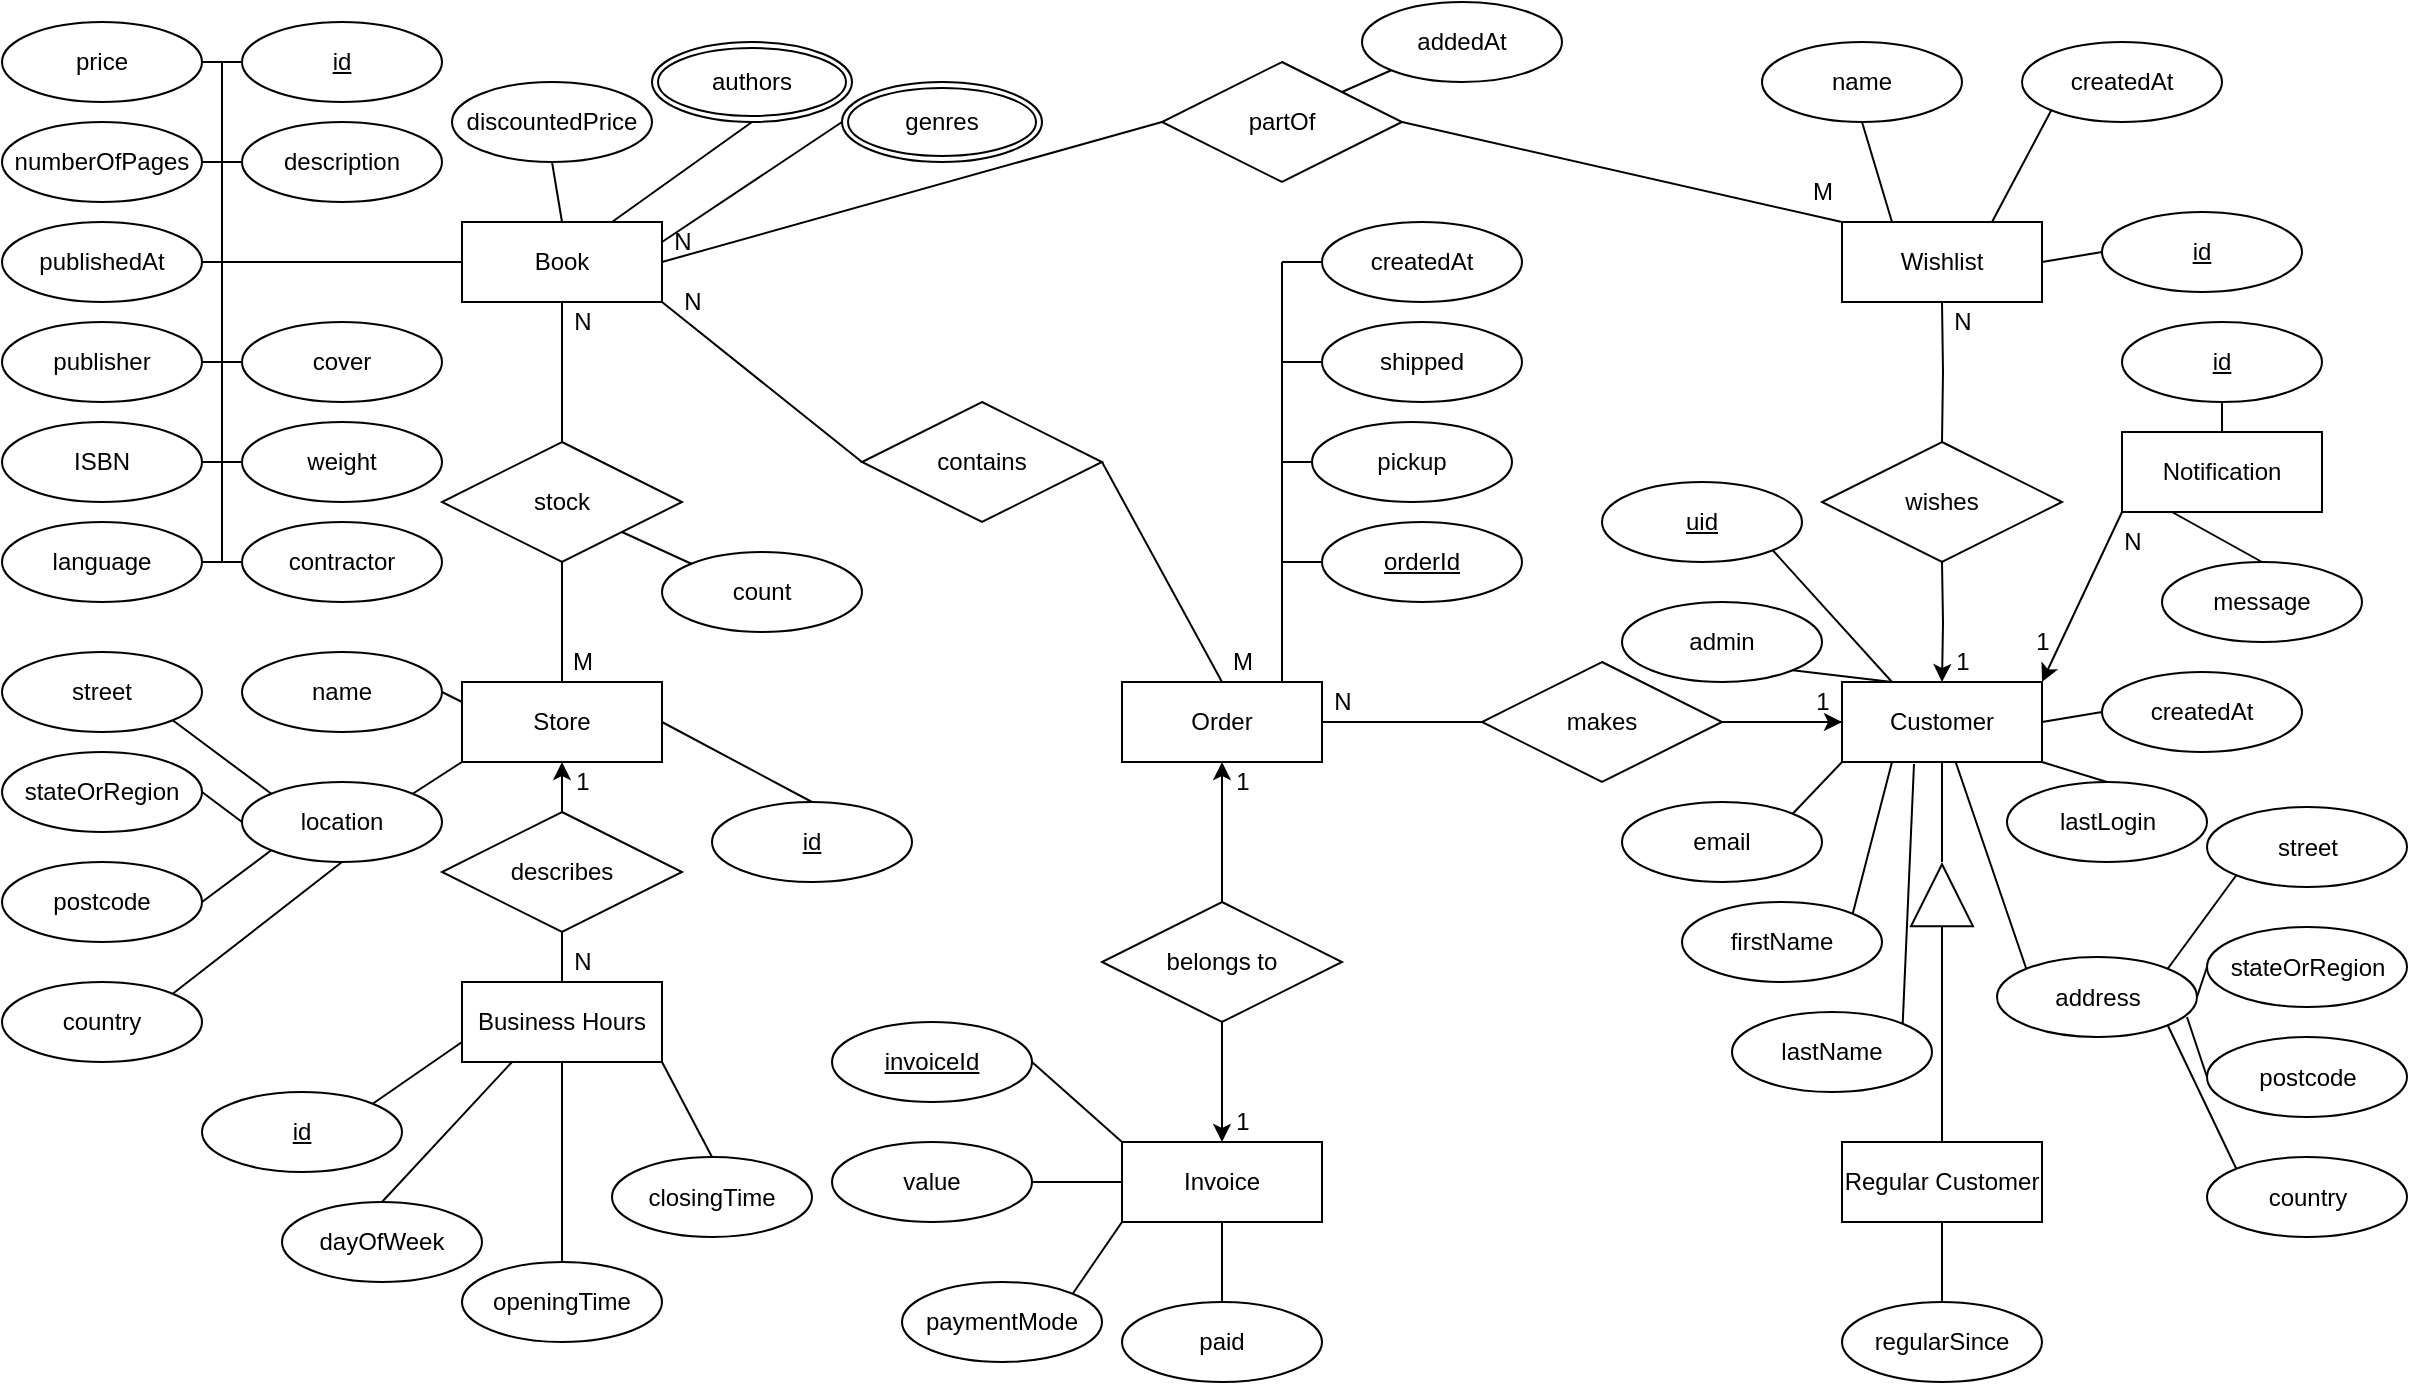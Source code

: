 <mxfile version="21.0.2" type="device"><diagram name="Page-1" id="feEC4u45geAOM6Zaswc8"><mxGraphModel dx="1434" dy="746" grid="1" gridSize="10" guides="1" tooltips="1" connect="1" arrows="1" fold="1" page="1" pageScale="1" pageWidth="850" pageHeight="1100" math="0" shadow="0"><root><mxCell id="0"/><mxCell id="1" parent="0"/><mxCell id="ds-fA3m9gh5OoLnwsY9G-4" style="edgeStyle=orthogonalEdgeStyle;rounded=0;orthogonalLoop=1;jettySize=auto;html=1;exitX=0.5;exitY=1;exitDx=0;exitDy=0;endArrow=none;endFill=0;" parent="1" source="ds-fA3m9gh5OoLnwsY9G-1" edge="1"><mxGeometry relative="1" as="geometry"><mxPoint x="980" y="440" as="targetPoint"/></mxGeometry></mxCell><mxCell id="ds-fA3m9gh5OoLnwsY9G-24" value="" style="edgeStyle=orthogonalEdgeStyle;rounded=0;orthogonalLoop=1;jettySize=auto;html=1;strokeWidth=1;endArrow=none;endFill=0;endSize=6;" parent="1" source="ds-fA3m9gh5OoLnwsY9G-1" target="ds-fA3m9gh5OoLnwsY9G-21" edge="1"><mxGeometry relative="1" as="geometry"/></mxCell><mxCell id="ds-fA3m9gh5OoLnwsY9G-1" value="Customer" style="whiteSpace=wrap;html=1;align=center;" parent="1" vertex="1"><mxGeometry x="930" y="350" width="100" height="40" as="geometry"/></mxCell><mxCell id="ds-fA3m9gh5OoLnwsY9G-3" style="edgeStyle=orthogonalEdgeStyle;rounded=0;orthogonalLoop=1;jettySize=auto;html=1;exitX=0.5;exitY=0;exitDx=0;exitDy=0;endArrow=block;endFill=0;strokeWidth=1;endSize=30;" parent="1" source="ds-fA3m9gh5OoLnwsY9G-2" edge="1"><mxGeometry relative="1" as="geometry"><mxPoint x="980" y="440" as="targetPoint"/></mxGeometry></mxCell><mxCell id="ds-fA3m9gh5OoLnwsY9G-2" value="Regular Customer" style="whiteSpace=wrap;html=1;align=center;" parent="1" vertex="1"><mxGeometry x="930" y="580" width="100" height="40" as="geometry"/></mxCell><mxCell id="ds-fA3m9gh5OoLnwsY9G-72" style="edgeStyle=none;rounded=0;orthogonalLoop=1;jettySize=auto;html=1;exitX=0;exitY=0.5;exitDx=0;exitDy=0;strokeWidth=1;endArrow=none;endFill=0;endSize=6;" parent="1" source="ds-fA3m9gh5OoLnwsY9G-5" edge="1"><mxGeometry relative="1" as="geometry"><mxPoint x="120" y="130" as="targetPoint"/><Array as="points"><mxPoint x="120" y="140"/></Array></mxGeometry></mxCell><mxCell id="ds-fA3m9gh5OoLnwsY9G-5" value="Book" style="whiteSpace=wrap;html=1;align=center;" parent="1" vertex="1"><mxGeometry x="240" y="120" width="100" height="40" as="geometry"/></mxCell><mxCell id="ds-fA3m9gh5OoLnwsY9G-6" value="Store" style="whiteSpace=wrap;html=1;align=center;" parent="1" vertex="1"><mxGeometry x="240" y="350" width="100" height="40" as="geometry"/></mxCell><mxCell id="ds-fA3m9gh5OoLnwsY9G-7" value="Order" style="whiteSpace=wrap;html=1;align=center;" parent="1" vertex="1"><mxGeometry x="570" y="350" width="100" height="40" as="geometry"/></mxCell><mxCell id="ds-fA3m9gh5OoLnwsY9G-8" value="Invoice" style="whiteSpace=wrap;html=1;align=center;" parent="1" vertex="1"><mxGeometry x="570" y="580" width="100" height="40" as="geometry"/></mxCell><mxCell id="ds-fA3m9gh5OoLnwsY9G-10" value="Wishlist" style="whiteSpace=wrap;html=1;align=center;" parent="1" vertex="1"><mxGeometry x="930" y="120" width="100" height="40" as="geometry"/></mxCell><mxCell id="ds-fA3m9gh5OoLnwsY9G-12" style="edgeStyle=orthogonalEdgeStyle;rounded=0;orthogonalLoop=1;jettySize=auto;html=1;exitX=0.5;exitY=1;exitDx=0;exitDy=0;entryX=0.5;entryY=0;entryDx=0;entryDy=0;strokeWidth=1;endArrow=classic;endFill=1;endSize=6;" parent="1" source="ds-fA3m9gh5OoLnwsY9G-11" target="ds-fA3m9gh5OoLnwsY9G-8" edge="1"><mxGeometry relative="1" as="geometry"/></mxCell><mxCell id="ds-fA3m9gh5OoLnwsY9G-13" style="edgeStyle=orthogonalEdgeStyle;rounded=0;orthogonalLoop=1;jettySize=auto;html=1;exitX=0.5;exitY=0;exitDx=0;exitDy=0;entryX=0.5;entryY=1;entryDx=0;entryDy=0;strokeWidth=1;endArrow=classic;endFill=1;endSize=6;" parent="1" source="ds-fA3m9gh5OoLnwsY9G-11" target="ds-fA3m9gh5OoLnwsY9G-7" edge="1"><mxGeometry relative="1" as="geometry"/></mxCell><mxCell id="ds-fA3m9gh5OoLnwsY9G-11" value="belongs to" style="shape=rhombus;perimeter=rhombusPerimeter;whiteSpace=wrap;html=1;align=center;" parent="1" vertex="1"><mxGeometry x="560" y="460" width="120" height="60" as="geometry"/></mxCell><mxCell id="ds-fA3m9gh5OoLnwsY9G-14" value="1" style="text;html=1;align=center;verticalAlign=middle;resizable=0;points=[];autosize=1;strokeColor=none;fillColor=none;" parent="1" vertex="1"><mxGeometry x="615" y="555" width="30" height="30" as="geometry"/></mxCell><mxCell id="ds-fA3m9gh5OoLnwsY9G-15" value="1" style="text;html=1;align=center;verticalAlign=middle;resizable=0;points=[];autosize=1;strokeColor=none;fillColor=none;" parent="1" vertex="1"><mxGeometry x="615" y="385" width="30" height="30" as="geometry"/></mxCell><mxCell id="ds-fA3m9gh5OoLnwsY9G-17" style="edgeStyle=orthogonalEdgeStyle;rounded=0;orthogonalLoop=1;jettySize=auto;html=1;exitX=0.5;exitY=1;exitDx=0;exitDy=0;entryX=0.5;entryY=0;entryDx=0;entryDy=0;strokeWidth=1;endArrow=classic;endFill=1;endSize=6;" parent="1" target="ds-fA3m9gh5OoLnwsY9G-1" edge="1"><mxGeometry relative="1" as="geometry"><mxPoint x="980" y="290" as="sourcePoint"/></mxGeometry></mxCell><mxCell id="ds-fA3m9gh5OoLnwsY9G-18" style="edgeStyle=orthogonalEdgeStyle;rounded=0;orthogonalLoop=1;jettySize=auto;html=1;exitX=0.5;exitY=0;exitDx=0;exitDy=0;entryX=0.5;entryY=1;entryDx=0;entryDy=0;strokeWidth=1;endArrow=none;endFill=0;endSize=6;" parent="1" target="ds-fA3m9gh5OoLnwsY9G-10" edge="1"><mxGeometry relative="1" as="geometry"><mxPoint x="980" y="230" as="sourcePoint"/></mxGeometry></mxCell><mxCell id="ds-fA3m9gh5OoLnwsY9G-16" value="wishes" style="shape=rhombus;perimeter=rhombusPerimeter;whiteSpace=wrap;html=1;align=center;" parent="1" vertex="1"><mxGeometry x="920" y="230" width="120" height="60" as="geometry"/></mxCell><mxCell id="ds-fA3m9gh5OoLnwsY9G-19" value="1" style="text;html=1;align=center;verticalAlign=middle;resizable=0;points=[];autosize=1;strokeColor=none;fillColor=none;" parent="1" vertex="1"><mxGeometry x="975" y="325" width="30" height="30" as="geometry"/></mxCell><mxCell id="ds-fA3m9gh5OoLnwsY9G-20" value="N" style="text;html=1;align=center;verticalAlign=middle;resizable=0;points=[];autosize=1;strokeColor=none;fillColor=none;" parent="1" vertex="1"><mxGeometry x="975" y="155" width="30" height="30" as="geometry"/></mxCell><mxCell id="ds-fA3m9gh5OoLnwsY9G-22" style="edgeStyle=orthogonalEdgeStyle;rounded=0;orthogonalLoop=1;jettySize=auto;html=1;exitX=1;exitY=0.5;exitDx=0;exitDy=0;entryX=0;entryY=0.5;entryDx=0;entryDy=0;strokeWidth=1;endArrow=classic;endFill=1;endSize=6;" parent="1" source="ds-fA3m9gh5OoLnwsY9G-21" target="ds-fA3m9gh5OoLnwsY9G-1" edge="1"><mxGeometry relative="1" as="geometry"/></mxCell><mxCell id="ds-fA3m9gh5OoLnwsY9G-23" style="edgeStyle=orthogonalEdgeStyle;rounded=0;orthogonalLoop=1;jettySize=auto;html=1;exitX=0;exitY=0.5;exitDx=0;exitDy=0;entryX=1;entryY=0.5;entryDx=0;entryDy=0;strokeWidth=1;endArrow=none;endFill=0;endSize=6;" parent="1" source="ds-fA3m9gh5OoLnwsY9G-21" target="ds-fA3m9gh5OoLnwsY9G-7" edge="1"><mxGeometry relative="1" as="geometry"/></mxCell><mxCell id="ds-fA3m9gh5OoLnwsY9G-21" value="makes" style="shape=rhombus;perimeter=rhombusPerimeter;whiteSpace=wrap;html=1;align=center;" parent="1" vertex="1"><mxGeometry x="750" y="340" width="120" height="60" as="geometry"/></mxCell><mxCell id="ds-fA3m9gh5OoLnwsY9G-25" value="1" style="text;html=1;align=center;verticalAlign=middle;resizable=0;points=[];autosize=1;strokeColor=none;fillColor=none;" parent="1" vertex="1"><mxGeometry x="905" y="345" width="30" height="30" as="geometry"/></mxCell><mxCell id="ds-fA3m9gh5OoLnwsY9G-26" value="N" style="text;html=1;align=center;verticalAlign=middle;resizable=0;points=[];autosize=1;strokeColor=none;fillColor=none;" parent="1" vertex="1"><mxGeometry x="665" y="345" width="30" height="30" as="geometry"/></mxCell><mxCell id="ds-fA3m9gh5OoLnwsY9G-35" style="edgeStyle=none;rounded=0;orthogonalLoop=1;jettySize=auto;html=1;exitX=1;exitY=0.5;exitDx=0;exitDy=0;entryX=0.5;entryY=0;entryDx=0;entryDy=0;strokeWidth=1;endArrow=none;endFill=0;endSize=6;" parent="1" source="ds-fA3m9gh5OoLnwsY9G-27" target="ds-fA3m9gh5OoLnwsY9G-7" edge="1"><mxGeometry relative="1" as="geometry"/></mxCell><mxCell id="ds-fA3m9gh5OoLnwsY9G-36" style="edgeStyle=none;rounded=0;orthogonalLoop=1;jettySize=auto;html=1;exitX=0;exitY=0.5;exitDx=0;exitDy=0;entryX=1;entryY=1;entryDx=0;entryDy=0;strokeWidth=1;endArrow=none;endFill=0;endSize=6;" parent="1" source="ds-fA3m9gh5OoLnwsY9G-27" target="ds-fA3m9gh5OoLnwsY9G-5" edge="1"><mxGeometry relative="1" as="geometry"/></mxCell><mxCell id="ds-fA3m9gh5OoLnwsY9G-27" value="contains" style="shape=rhombus;perimeter=rhombusPerimeter;whiteSpace=wrap;html=1;align=center;" parent="1" vertex="1"><mxGeometry x="440" y="210" width="120" height="60" as="geometry"/></mxCell><mxCell id="ds-fA3m9gh5OoLnwsY9G-29" style="edgeStyle=orthogonalEdgeStyle;rounded=0;orthogonalLoop=1;jettySize=auto;html=1;exitX=0.5;exitY=0;exitDx=0;exitDy=0;entryX=0.5;entryY=1;entryDx=0;entryDy=0;strokeWidth=1;endArrow=none;endFill=0;endSize=6;" parent="1" source="ds-fA3m9gh5OoLnwsY9G-28" target="ds-fA3m9gh5OoLnwsY9G-5" edge="1"><mxGeometry relative="1" as="geometry"/></mxCell><mxCell id="ds-fA3m9gh5OoLnwsY9G-30" style="edgeStyle=orthogonalEdgeStyle;rounded=0;orthogonalLoop=1;jettySize=auto;html=1;exitX=0.5;exitY=1;exitDx=0;exitDy=0;entryX=0.5;entryY=0;entryDx=0;entryDy=0;strokeWidth=1;endArrow=none;endFill=0;endSize=6;" parent="1" source="ds-fA3m9gh5OoLnwsY9G-28" target="ds-fA3m9gh5OoLnwsY9G-6" edge="1"><mxGeometry relative="1" as="geometry"/></mxCell><mxCell id="ds-fA3m9gh5OoLnwsY9G-28" value="stock" style="shape=rhombus;perimeter=rhombusPerimeter;whiteSpace=wrap;html=1;align=center;" parent="1" vertex="1"><mxGeometry x="230" y="230" width="120" height="60" as="geometry"/></mxCell><mxCell id="ds-fA3m9gh5OoLnwsY9G-32" style="rounded=0;orthogonalLoop=1;jettySize=auto;html=1;exitX=0;exitY=0;exitDx=0;exitDy=0;entryX=1;entryY=1;entryDx=0;entryDy=0;strokeWidth=1;endArrow=none;endFill=0;endSize=6;" parent="1" source="ds-fA3m9gh5OoLnwsY9G-31" target="ds-fA3m9gh5OoLnwsY9G-28" edge="1"><mxGeometry relative="1" as="geometry"/></mxCell><mxCell id="ds-fA3m9gh5OoLnwsY9G-31" value="count" style="ellipse;whiteSpace=wrap;html=1;align=center;" parent="1" vertex="1"><mxGeometry x="340" y="285" width="100" height="40" as="geometry"/></mxCell><mxCell id="ds-fA3m9gh5OoLnwsY9G-33" value="M" style="text;html=1;align=center;verticalAlign=middle;resizable=0;points=[];autosize=1;strokeColor=none;fillColor=none;" parent="1" vertex="1"><mxGeometry x="285" y="325" width="30" height="30" as="geometry"/></mxCell><mxCell id="ds-fA3m9gh5OoLnwsY9G-34" value="N" style="text;html=1;align=center;verticalAlign=middle;resizable=0;points=[];autosize=1;strokeColor=none;fillColor=none;" parent="1" vertex="1"><mxGeometry x="285" y="155" width="30" height="30" as="geometry"/></mxCell><mxCell id="ds-fA3m9gh5OoLnwsY9G-60" style="edgeStyle=none;rounded=0;orthogonalLoop=1;jettySize=auto;html=1;exitX=0.5;exitY=1;exitDx=0;exitDy=0;entryX=0.75;entryY=0;entryDx=0;entryDy=0;strokeWidth=1;endArrow=none;endFill=0;endSize=6;" parent="1" source="ds-fA3m9gh5OoLnwsY9G-37" target="ds-fA3m9gh5OoLnwsY9G-5" edge="1"><mxGeometry relative="1" as="geometry"/></mxCell><mxCell id="ds-fA3m9gh5OoLnwsY9G-37" value="authors" style="ellipse;shape=doubleEllipse;margin=3;whiteSpace=wrap;html=1;align=center;" parent="1" vertex="1"><mxGeometry x="335" y="30" width="100" height="40" as="geometry"/></mxCell><mxCell id="ds-fA3m9gh5OoLnwsY9G-45" style="edgeStyle=none;rounded=0;orthogonalLoop=1;jettySize=auto;html=1;exitX=0;exitY=0.5;exitDx=0;exitDy=0;entryX=1;entryY=0.25;entryDx=0;entryDy=0;strokeWidth=1;endArrow=none;endFill=0;endSize=6;" parent="1" source="ds-fA3m9gh5OoLnwsY9G-41" target="ds-fA3m9gh5OoLnwsY9G-5" edge="1"><mxGeometry relative="1" as="geometry"/></mxCell><mxCell id="ds-fA3m9gh5OoLnwsY9G-41" value="genres" style="ellipse;shape=doubleEllipse;margin=3;whiteSpace=wrap;html=1;align=center;" parent="1" vertex="1"><mxGeometry x="430" y="50" width="100" height="40" as="geometry"/></mxCell><mxCell id="ds-fA3m9gh5OoLnwsY9G-43" value="M" style="text;html=1;align=center;verticalAlign=middle;resizable=0;points=[];autosize=1;strokeColor=none;fillColor=none;" parent="1" vertex="1"><mxGeometry x="615" y="325" width="30" height="30" as="geometry"/></mxCell><mxCell id="ds-fA3m9gh5OoLnwsY9G-44" value="N" style="text;html=1;align=center;verticalAlign=middle;resizable=0;points=[];autosize=1;strokeColor=none;fillColor=none;" parent="1" vertex="1"><mxGeometry x="340" y="145" width="30" height="30" as="geometry"/></mxCell><mxCell id="ds-fA3m9gh5OoLnwsY9G-67" style="edgeStyle=none;rounded=0;orthogonalLoop=1;jettySize=auto;html=1;exitX=0;exitY=0.5;exitDx=0;exitDy=0;strokeWidth=1;endArrow=none;endFill=0;endSize=6;" parent="1" source="ds-fA3m9gh5OoLnwsY9G-47" edge="1"><mxGeometry relative="1" as="geometry"><mxPoint x="120" y="40" as="targetPoint"/></mxGeometry></mxCell><mxCell id="ds-fA3m9gh5OoLnwsY9G-47" value="id" style="ellipse;whiteSpace=wrap;html=1;align=center;fontStyle=4;" parent="1" vertex="1"><mxGeometry x="130" y="20" width="100" height="40" as="geometry"/></mxCell><mxCell id="ds-fA3m9gh5OoLnwsY9G-62" style="edgeStyle=none;rounded=0;orthogonalLoop=1;jettySize=auto;html=1;exitX=1;exitY=0.5;exitDx=0;exitDy=0;strokeWidth=1;endArrow=none;endFill=0;endSize=6;" parent="1" source="ds-fA3m9gh5OoLnwsY9G-49" edge="1"><mxGeometry relative="1" as="geometry"><mxPoint x="120" y="240" as="targetPoint"/></mxGeometry></mxCell><mxCell id="ds-fA3m9gh5OoLnwsY9G-49" value="ISBN" style="ellipse;whiteSpace=wrap;html=1;align=center;" parent="1" vertex="1"><mxGeometry x="10" y="220" width="100" height="40" as="geometry"/></mxCell><mxCell id="ds-fA3m9gh5OoLnwsY9G-63" style="edgeStyle=none;rounded=0;orthogonalLoop=1;jettySize=auto;html=1;exitX=1;exitY=0.5;exitDx=0;exitDy=0;strokeWidth=1;endArrow=none;endFill=0;endSize=6;" parent="1" source="ds-fA3m9gh5OoLnwsY9G-51" edge="1"><mxGeometry relative="1" as="geometry"><mxPoint x="120" y="190" as="targetPoint"/></mxGeometry></mxCell><mxCell id="ds-fA3m9gh5OoLnwsY9G-51" value="publisher" style="ellipse;whiteSpace=wrap;html=1;align=center;" parent="1" vertex="1"><mxGeometry x="10" y="170" width="100" height="40" as="geometry"/></mxCell><mxCell id="ds-fA3m9gh5OoLnwsY9G-64" style="edgeStyle=none;rounded=0;orthogonalLoop=1;jettySize=auto;html=1;exitX=1;exitY=0.5;exitDx=0;exitDy=0;strokeWidth=1;endArrow=none;endFill=0;endSize=6;" parent="1" source="ds-fA3m9gh5OoLnwsY9G-53" edge="1"><mxGeometry relative="1" as="geometry"><mxPoint x="120" y="140" as="targetPoint"/></mxGeometry></mxCell><mxCell id="ds-fA3m9gh5OoLnwsY9G-53" value="&lt;div&gt;publishedAt&lt;/div&gt;" style="ellipse;whiteSpace=wrap;html=1;align=center;" parent="1" vertex="1"><mxGeometry x="10" y="120" width="100" height="40" as="geometry"/></mxCell><mxCell id="ds-fA3m9gh5OoLnwsY9G-65" style="edgeStyle=none;rounded=0;orthogonalLoop=1;jettySize=auto;html=1;exitX=1;exitY=0.5;exitDx=0;exitDy=0;strokeWidth=1;endArrow=none;endFill=0;endSize=6;" parent="1" source="ds-fA3m9gh5OoLnwsY9G-56" edge="1"><mxGeometry relative="1" as="geometry"><mxPoint x="120" y="90" as="targetPoint"/></mxGeometry></mxCell><mxCell id="ds-fA3m9gh5OoLnwsY9G-56" value="&lt;div&gt;numberOfPages&lt;/div&gt;" style="ellipse;whiteSpace=wrap;html=1;align=center;" parent="1" vertex="1"><mxGeometry x="10" y="70" width="100" height="40" as="geometry"/></mxCell><mxCell id="ds-fA3m9gh5OoLnwsY9G-66" style="edgeStyle=none;rounded=0;orthogonalLoop=1;jettySize=auto;html=1;exitX=1;exitY=0.5;exitDx=0;exitDy=0;strokeWidth=1;endArrow=none;endFill=0;endSize=6;" parent="1" source="ds-fA3m9gh5OoLnwsY9G-58" edge="1"><mxGeometry relative="1" as="geometry"><mxPoint x="120" y="40" as="targetPoint"/></mxGeometry></mxCell><mxCell id="ds-fA3m9gh5OoLnwsY9G-58" value="&lt;div&gt;price&lt;/div&gt;" style="ellipse;whiteSpace=wrap;html=1;align=center;" parent="1" vertex="1"><mxGeometry x="10" y="20" width="100" height="40" as="geometry"/></mxCell><mxCell id="ds-fA3m9gh5OoLnwsY9G-61" value="" style="endArrow=none;html=1;rounded=0;strokeWidth=1;endSize=6;" parent="1" edge="1"><mxGeometry relative="1" as="geometry"><mxPoint x="120" y="40" as="sourcePoint"/><mxPoint x="120" y="290" as="targetPoint"/><Array as="points"><mxPoint x="120" y="150"/></Array></mxGeometry></mxCell><mxCell id="ds-fA3m9gh5OoLnwsY9G-69" style="edgeStyle=none;rounded=0;orthogonalLoop=1;jettySize=auto;html=1;exitX=0;exitY=0.5;exitDx=0;exitDy=0;strokeWidth=1;endArrow=none;endFill=0;endSize=6;" parent="1" source="ds-fA3m9gh5OoLnwsY9G-68" edge="1"><mxGeometry relative="1" as="geometry"><mxPoint x="120" y="240" as="targetPoint"/></mxGeometry></mxCell><mxCell id="ds-fA3m9gh5OoLnwsY9G-68" value="weight" style="ellipse;whiteSpace=wrap;html=1;align=center;" parent="1" vertex="1"><mxGeometry x="130" y="220" width="100" height="40" as="geometry"/></mxCell><mxCell id="ds-fA3m9gh5OoLnwsY9G-71" style="edgeStyle=none;rounded=0;orthogonalLoop=1;jettySize=auto;html=1;exitX=0;exitY=0.5;exitDx=0;exitDy=0;strokeWidth=1;endArrow=none;endFill=0;endSize=6;" parent="1" source="ds-fA3m9gh5OoLnwsY9G-70" edge="1"><mxGeometry relative="1" as="geometry"><mxPoint x="120" y="190" as="targetPoint"/></mxGeometry></mxCell><mxCell id="ds-fA3m9gh5OoLnwsY9G-70" value="cover" style="ellipse;whiteSpace=wrap;html=1;align=center;" parent="1" vertex="1"><mxGeometry x="130" y="170" width="100" height="40" as="geometry"/></mxCell><mxCell id="ds-fA3m9gh5OoLnwsY9G-74" style="edgeStyle=none;rounded=0;orthogonalLoop=1;jettySize=auto;html=1;exitX=0;exitY=0.5;exitDx=0;exitDy=0;strokeWidth=1;endArrow=none;endFill=0;endSize=6;" parent="1" source="ds-fA3m9gh5OoLnwsY9G-73" edge="1"><mxGeometry relative="1" as="geometry"><mxPoint x="120" y="90" as="targetPoint"/></mxGeometry></mxCell><mxCell id="ds-fA3m9gh5OoLnwsY9G-73" value="description" style="ellipse;whiteSpace=wrap;html=1;align=center;" parent="1" vertex="1"><mxGeometry x="130" y="70" width="100" height="40" as="geometry"/></mxCell><mxCell id="ds-fA3m9gh5OoLnwsY9G-76" style="edgeStyle=none;rounded=0;orthogonalLoop=1;jettySize=auto;html=1;exitX=1;exitY=0.5;exitDx=0;exitDy=0;strokeWidth=1;endArrow=none;endFill=0;endSize=6;" parent="1" source="ds-fA3m9gh5OoLnwsY9G-75" edge="1"><mxGeometry relative="1" as="geometry"><mxPoint x="120" y="290" as="targetPoint"/></mxGeometry></mxCell><mxCell id="ds-fA3m9gh5OoLnwsY9G-75" value="language" style="ellipse;whiteSpace=wrap;html=1;align=center;" parent="1" vertex="1"><mxGeometry x="10" y="270" width="100" height="40" as="geometry"/></mxCell><mxCell id="ds-fA3m9gh5OoLnwsY9G-91" style="edgeStyle=none;rounded=0;orthogonalLoop=1;jettySize=auto;html=1;exitX=1;exitY=0;exitDx=0;exitDy=0;entryX=0;entryY=1;entryDx=0;entryDy=0;strokeWidth=1;endArrow=none;endFill=0;endSize=6;" parent="1" source="ds-fA3m9gh5OoLnwsY9G-77" target="ds-fA3m9gh5OoLnwsY9G-6" edge="1"><mxGeometry relative="1" as="geometry"/></mxCell><mxCell id="ds-fA3m9gh5OoLnwsY9G-77" value="location" style="ellipse;whiteSpace=wrap;html=1;align=center;" parent="1" vertex="1"><mxGeometry x="130" y="400" width="100" height="40" as="geometry"/></mxCell><mxCell id="ds-fA3m9gh5OoLnwsY9G-95" style="edgeStyle=none;rounded=0;orthogonalLoop=1;jettySize=auto;html=1;exitX=1;exitY=1;exitDx=0;exitDy=0;entryX=0;entryY=0;entryDx=0;entryDy=0;strokeWidth=1;endArrow=none;endFill=0;endSize=6;" parent="1" source="ds-fA3m9gh5OoLnwsY9G-78" target="ds-fA3m9gh5OoLnwsY9G-77" edge="1"><mxGeometry relative="1" as="geometry"/></mxCell><mxCell id="ds-fA3m9gh5OoLnwsY9G-78" value="street" style="ellipse;whiteSpace=wrap;html=1;align=center;" parent="1" vertex="1"><mxGeometry x="10" y="335" width="100" height="40" as="geometry"/></mxCell><mxCell id="ds-fA3m9gh5OoLnwsY9G-94" style="edgeStyle=none;rounded=0;orthogonalLoop=1;jettySize=auto;html=1;exitX=1;exitY=0.5;exitDx=0;exitDy=0;entryX=0;entryY=0.5;entryDx=0;entryDy=0;strokeWidth=1;endArrow=none;endFill=0;endSize=6;" parent="1" source="ds-fA3m9gh5OoLnwsY9G-79" target="ds-fA3m9gh5OoLnwsY9G-77" edge="1"><mxGeometry relative="1" as="geometry"/></mxCell><mxCell id="ds-fA3m9gh5OoLnwsY9G-79" value="stateOrRegion" style="ellipse;whiteSpace=wrap;html=1;align=center;" parent="1" vertex="1"><mxGeometry x="10" y="385" width="100" height="40" as="geometry"/></mxCell><mxCell id="ds-fA3m9gh5OoLnwsY9G-93" style="edgeStyle=none;rounded=0;orthogonalLoop=1;jettySize=auto;html=1;exitX=1;exitY=0.5;exitDx=0;exitDy=0;entryX=0;entryY=1;entryDx=0;entryDy=0;strokeWidth=1;endArrow=none;endFill=0;endSize=6;" parent="1" source="ds-fA3m9gh5OoLnwsY9G-80" target="ds-fA3m9gh5OoLnwsY9G-77" edge="1"><mxGeometry relative="1" as="geometry"/></mxCell><mxCell id="ds-fA3m9gh5OoLnwsY9G-80" value="postcode" style="ellipse;whiteSpace=wrap;html=1;align=center;" parent="1" vertex="1"><mxGeometry x="10" y="440" width="100" height="40" as="geometry"/></mxCell><mxCell id="ds-fA3m9gh5OoLnwsY9G-92" style="edgeStyle=none;rounded=0;orthogonalLoop=1;jettySize=auto;html=1;exitX=1;exitY=0;exitDx=0;exitDy=0;entryX=0.5;entryY=1;entryDx=0;entryDy=0;strokeWidth=1;endArrow=none;endFill=0;endSize=6;" parent="1" source="ds-fA3m9gh5OoLnwsY9G-81" target="ds-fA3m9gh5OoLnwsY9G-77" edge="1"><mxGeometry relative="1" as="geometry"/></mxCell><mxCell id="ds-fA3m9gh5OoLnwsY9G-81" value="country" style="ellipse;whiteSpace=wrap;html=1;align=center;" parent="1" vertex="1"><mxGeometry x="10" y="500" width="100" height="40" as="geometry"/></mxCell><mxCell id="ds-fA3m9gh5OoLnwsY9G-90" style="edgeStyle=none;rounded=0;orthogonalLoop=1;jettySize=auto;html=1;exitX=1;exitY=0.5;exitDx=0;exitDy=0;entryX=0;entryY=0.25;entryDx=0;entryDy=0;strokeWidth=1;endArrow=none;endFill=0;endSize=6;" parent="1" source="ds-fA3m9gh5OoLnwsY9G-82" target="ds-fA3m9gh5OoLnwsY9G-6" edge="1"><mxGeometry relative="1" as="geometry"/></mxCell><mxCell id="ds-fA3m9gh5OoLnwsY9G-82" value="name" style="ellipse;whiteSpace=wrap;html=1;align=center;" parent="1" vertex="1"><mxGeometry x="130" y="335" width="100" height="40" as="geometry"/></mxCell><mxCell id="1VKtcYkeaoAmWVGoJcKk-1" style="rounded=0;orthogonalLoop=1;jettySize=auto;html=1;exitX=0.5;exitY=0;exitDx=0;exitDy=0;entryX=1;entryY=0.5;entryDx=0;entryDy=0;endArrow=none;endFill=0;" edge="1" parent="1" source="ds-fA3m9gh5OoLnwsY9G-86" target="ds-fA3m9gh5OoLnwsY9G-6"><mxGeometry relative="1" as="geometry"/></mxCell><mxCell id="ds-fA3m9gh5OoLnwsY9G-86" value="id" style="ellipse;whiteSpace=wrap;html=1;align=center;fontStyle=4;" parent="1" vertex="1"><mxGeometry x="365" y="410" width="100" height="40" as="geometry"/></mxCell><mxCell id="ds-fA3m9gh5OoLnwsY9G-88" style="edgeStyle=none;rounded=0;orthogonalLoop=1;jettySize=auto;html=1;exitX=0;exitY=0.5;exitDx=0;exitDy=0;strokeWidth=1;endArrow=none;endFill=0;endSize=6;" parent="1" source="ds-fA3m9gh5OoLnwsY9G-87" edge="1"><mxGeometry relative="1" as="geometry"><mxPoint x="120" y="290" as="targetPoint"/></mxGeometry></mxCell><mxCell id="ds-fA3m9gh5OoLnwsY9G-87" value="contractor" style="ellipse;whiteSpace=wrap;html=1;align=center;" parent="1" vertex="1"><mxGeometry x="130" y="270" width="100" height="40" as="geometry"/></mxCell><mxCell id="ds-fA3m9gh5OoLnwsY9G-106" style="edgeStyle=none;rounded=0;orthogonalLoop=1;jettySize=auto;html=1;exitX=0;exitY=0.5;exitDx=0;exitDy=0;strokeWidth=1;endArrow=none;endFill=0;endSize=6;" parent="1" edge="1"><mxGeometry relative="1" as="geometry"><mxPoint x="650" y="240" as="targetPoint"/><mxPoint x="670" y="240" as="sourcePoint"/></mxGeometry></mxCell><mxCell id="ds-fA3m9gh5OoLnwsY9G-105" style="edgeStyle=none;rounded=0;orthogonalLoop=1;jettySize=auto;html=1;exitX=0;exitY=0.5;exitDx=0;exitDy=0;strokeWidth=1;endArrow=none;endFill=0;endSize=6;" parent="1" source="ds-fA3m9gh5OoLnwsY9G-99" edge="1"><mxGeometry relative="1" as="geometry"><mxPoint x="650" y="190" as="targetPoint"/></mxGeometry></mxCell><mxCell id="ds-fA3m9gh5OoLnwsY9G-99" value="shipped" style="ellipse;whiteSpace=wrap;html=1;align=center;" parent="1" vertex="1"><mxGeometry x="670" y="170" width="100" height="40" as="geometry"/></mxCell><mxCell id="ds-fA3m9gh5OoLnwsY9G-104" style="edgeStyle=none;rounded=0;orthogonalLoop=1;jettySize=auto;html=1;exitX=0;exitY=0.5;exitDx=0;exitDy=0;strokeWidth=1;endArrow=none;endFill=0;endSize=6;" parent="1" source="ds-fA3m9gh5OoLnwsY9G-100" edge="1"><mxGeometry relative="1" as="geometry"><mxPoint x="650" y="140" as="targetPoint"/></mxGeometry></mxCell><mxCell id="ds-fA3m9gh5OoLnwsY9G-100" value="createdAt" style="ellipse;whiteSpace=wrap;html=1;align=center;" parent="1" vertex="1"><mxGeometry x="670" y="120" width="100" height="40" as="geometry"/></mxCell><mxCell id="ds-fA3m9gh5OoLnwsY9G-101" value="" style="endArrow=none;html=1;rounded=0;strokeWidth=1;endSize=6;" parent="1" edge="1"><mxGeometry relative="1" as="geometry"><mxPoint x="650" y="140" as="sourcePoint"/><mxPoint x="650" y="350" as="targetPoint"/></mxGeometry></mxCell><mxCell id="ds-fA3m9gh5OoLnwsY9G-107" style="edgeStyle=none;rounded=0;orthogonalLoop=1;jettySize=auto;html=1;exitX=0;exitY=0.5;exitDx=0;exitDy=0;strokeWidth=1;endArrow=none;endFill=0;endSize=6;" parent="1" source="ds-fA3m9gh5OoLnwsY9G-103" edge="1"><mxGeometry relative="1" as="geometry"><mxPoint x="650" y="290" as="targetPoint"/></mxGeometry></mxCell><mxCell id="ds-fA3m9gh5OoLnwsY9G-103" value="orderId" style="ellipse;whiteSpace=wrap;html=1;align=center;fontStyle=4;" parent="1" vertex="1"><mxGeometry x="670" y="270" width="100" height="40" as="geometry"/></mxCell><mxCell id="ds-fA3m9gh5OoLnwsY9G-108" value="pickup" style="ellipse;whiteSpace=wrap;html=1;align=center;" parent="1" vertex="1"><mxGeometry x="665" y="220" width="100" height="40" as="geometry"/></mxCell><mxCell id="ds-fA3m9gh5OoLnwsY9G-111" style="edgeStyle=none;rounded=0;orthogonalLoop=1;jettySize=auto;html=1;exitX=1;exitY=0.5;exitDx=0;exitDy=0;entryX=0;entryY=0;entryDx=0;entryDy=0;strokeWidth=1;endArrow=none;endFill=0;endSize=6;" parent="1" source="ds-fA3m9gh5OoLnwsY9G-110" target="ds-fA3m9gh5OoLnwsY9G-8" edge="1"><mxGeometry relative="1" as="geometry"/></mxCell><mxCell id="ds-fA3m9gh5OoLnwsY9G-110" value="invoiceId" style="ellipse;whiteSpace=wrap;html=1;align=center;fontStyle=4;" parent="1" vertex="1"><mxGeometry x="425" y="520" width="100" height="40" as="geometry"/></mxCell><mxCell id="ds-fA3m9gh5OoLnwsY9G-119" style="edgeStyle=none;rounded=0;orthogonalLoop=1;jettySize=auto;html=1;exitX=1;exitY=0.5;exitDx=0;exitDy=0;entryX=0;entryY=0.5;entryDx=0;entryDy=0;strokeWidth=1;endArrow=none;endFill=0;endSize=6;" parent="1" source="ds-fA3m9gh5OoLnwsY9G-112" target="ds-fA3m9gh5OoLnwsY9G-8" edge="1"><mxGeometry relative="1" as="geometry"/></mxCell><mxCell id="ds-fA3m9gh5OoLnwsY9G-112" value="value" style="ellipse;whiteSpace=wrap;html=1;align=center;" parent="1" vertex="1"><mxGeometry x="425" y="580" width="100" height="40" as="geometry"/></mxCell><mxCell id="ds-fA3m9gh5OoLnwsY9G-121" style="edgeStyle=none;rounded=0;orthogonalLoop=1;jettySize=auto;html=1;exitX=1;exitY=0;exitDx=0;exitDy=0;entryX=0;entryY=1;entryDx=0;entryDy=0;strokeWidth=1;endArrow=none;endFill=0;endSize=6;" parent="1" source="ds-fA3m9gh5OoLnwsY9G-120" target="ds-fA3m9gh5OoLnwsY9G-8" edge="1"><mxGeometry relative="1" as="geometry"/></mxCell><mxCell id="ds-fA3m9gh5OoLnwsY9G-120" value="paymentMode" style="ellipse;whiteSpace=wrap;html=1;align=center;" parent="1" vertex="1"><mxGeometry x="460" y="650" width="100" height="40" as="geometry"/></mxCell><mxCell id="ds-fA3m9gh5OoLnwsY9G-123" style="edgeStyle=none;rounded=0;orthogonalLoop=1;jettySize=auto;html=1;exitX=0.5;exitY=0;exitDx=0;exitDy=0;entryX=0.5;entryY=1;entryDx=0;entryDy=0;strokeWidth=1;endArrow=none;endFill=0;endSize=6;" parent="1" source="ds-fA3m9gh5OoLnwsY9G-122" target="ds-fA3m9gh5OoLnwsY9G-8" edge="1"><mxGeometry relative="1" as="geometry"/></mxCell><mxCell id="ds-fA3m9gh5OoLnwsY9G-122" value="paid" style="ellipse;whiteSpace=wrap;html=1;align=center;" parent="1" vertex="1"><mxGeometry x="570" y="660" width="100" height="40" as="geometry"/></mxCell><mxCell id="1VKtcYkeaoAmWVGoJcKk-17" style="rounded=0;orthogonalLoop=1;jettySize=auto;html=1;exitX=1;exitY=1;exitDx=0;exitDy=0;endArrow=none;endFill=0;entryX=0.25;entryY=0;entryDx=0;entryDy=0;" edge="1" parent="1" source="ds-fA3m9gh5OoLnwsY9G-125" target="ds-fA3m9gh5OoLnwsY9G-1"><mxGeometry relative="1" as="geometry"><mxPoint x="960" y="340" as="targetPoint"/></mxGeometry></mxCell><mxCell id="ds-fA3m9gh5OoLnwsY9G-125" value="uid" style="ellipse;whiteSpace=wrap;html=1;align=center;fontStyle=4;" parent="1" vertex="1"><mxGeometry x="810" y="250" width="100" height="40" as="geometry"/></mxCell><mxCell id="ds-fA3m9gh5OoLnwsY9G-138" style="edgeStyle=none;rounded=0;orthogonalLoop=1;jettySize=auto;html=1;exitX=1;exitY=0;exitDx=0;exitDy=0;entryX=0;entryY=1;entryDx=0;entryDy=0;strokeWidth=1;endArrow=none;endFill=0;endSize=6;" parent="1" source="ds-fA3m9gh5OoLnwsY9G-126" target="ds-fA3m9gh5OoLnwsY9G-1" edge="1"><mxGeometry relative="1" as="geometry"/></mxCell><mxCell id="ds-fA3m9gh5OoLnwsY9G-126" value="email" style="ellipse;whiteSpace=wrap;html=1;align=center;" parent="1" vertex="1"><mxGeometry x="820" y="410" width="100" height="40" as="geometry"/></mxCell><mxCell id="ds-fA3m9gh5OoLnwsY9G-139" style="edgeStyle=none;rounded=0;orthogonalLoop=1;jettySize=auto;html=1;exitX=1;exitY=0;exitDx=0;exitDy=0;entryX=0.25;entryY=1;entryDx=0;entryDy=0;strokeWidth=1;endArrow=none;endFill=0;endSize=6;" parent="1" source="ds-fA3m9gh5OoLnwsY9G-127" target="ds-fA3m9gh5OoLnwsY9G-1" edge="1"><mxGeometry relative="1" as="geometry"/></mxCell><mxCell id="ds-fA3m9gh5OoLnwsY9G-127" value="firstName" style="ellipse;whiteSpace=wrap;html=1;align=center;" parent="1" vertex="1"><mxGeometry x="850" y="460" width="100" height="40" as="geometry"/></mxCell><mxCell id="ds-fA3m9gh5OoLnwsY9G-145" style="edgeStyle=none;rounded=0;orthogonalLoop=1;jettySize=auto;html=1;exitX=0;exitY=0;exitDx=0;exitDy=0;strokeWidth=1;endArrow=none;endFill=0;endSize=6;" parent="1" source="ds-fA3m9gh5OoLnwsY9G-128" target="ds-fA3m9gh5OoLnwsY9G-1" edge="1"><mxGeometry relative="1" as="geometry"/></mxCell><mxCell id="ds-fA3m9gh5OoLnwsY9G-128" value="address" style="ellipse;whiteSpace=wrap;html=1;align=center;" parent="1" vertex="1"><mxGeometry x="1007.5" y="487.5" width="100" height="40" as="geometry"/></mxCell><mxCell id="ds-fA3m9gh5OoLnwsY9G-140" style="edgeStyle=none;rounded=0;orthogonalLoop=1;jettySize=auto;html=1;exitX=1;exitY=0;exitDx=0;exitDy=0;entryX=0.36;entryY=1.025;entryDx=0;entryDy=0;entryPerimeter=0;strokeWidth=1;endArrow=none;endFill=0;endSize=6;" parent="1" source="ds-fA3m9gh5OoLnwsY9G-129" target="ds-fA3m9gh5OoLnwsY9G-1" edge="1"><mxGeometry relative="1" as="geometry"/></mxCell><mxCell id="ds-fA3m9gh5OoLnwsY9G-129" value="lastName" style="ellipse;whiteSpace=wrap;html=1;align=center;" parent="1" vertex="1"><mxGeometry x="875" y="515" width="100" height="40" as="geometry"/></mxCell><mxCell id="ds-fA3m9gh5OoLnwsY9G-134" style="edgeStyle=none;rounded=0;orthogonalLoop=1;jettySize=auto;html=1;exitX=0;exitY=1;exitDx=0;exitDy=0;entryX=1;entryY=0;entryDx=0;entryDy=0;strokeWidth=1;endArrow=none;endFill=0;endSize=6;" parent="1" source="ds-fA3m9gh5OoLnwsY9G-130" target="ds-fA3m9gh5OoLnwsY9G-128" edge="1"><mxGeometry relative="1" as="geometry"/></mxCell><mxCell id="ds-fA3m9gh5OoLnwsY9G-130" value="street" style="ellipse;whiteSpace=wrap;html=1;align=center;" parent="1" vertex="1"><mxGeometry x="1112.5" y="412.5" width="100" height="40" as="geometry"/></mxCell><mxCell id="ds-fA3m9gh5OoLnwsY9G-135" style="edgeStyle=none;rounded=0;orthogonalLoop=1;jettySize=auto;html=1;exitX=0;exitY=0.5;exitDx=0;exitDy=0;entryX=1;entryY=0.5;entryDx=0;entryDy=0;strokeWidth=1;endArrow=none;endFill=0;endSize=6;" parent="1" source="ds-fA3m9gh5OoLnwsY9G-131" target="ds-fA3m9gh5OoLnwsY9G-128" edge="1"><mxGeometry relative="1" as="geometry"/></mxCell><mxCell id="ds-fA3m9gh5OoLnwsY9G-131" value="stateOrRegion" style="ellipse;whiteSpace=wrap;html=1;align=center;" parent="1" vertex="1"><mxGeometry x="1112.5" y="472.5" width="100" height="40" as="geometry"/></mxCell><mxCell id="ds-fA3m9gh5OoLnwsY9G-136" style="edgeStyle=none;rounded=0;orthogonalLoop=1;jettySize=auto;html=1;exitX=0;exitY=0.5;exitDx=0;exitDy=0;strokeWidth=1;endArrow=none;endFill=0;endSize=6;" parent="1" source="ds-fA3m9gh5OoLnwsY9G-132" edge="1"><mxGeometry relative="1" as="geometry"><mxPoint x="1102.5" y="517.5" as="targetPoint"/></mxGeometry></mxCell><mxCell id="ds-fA3m9gh5OoLnwsY9G-132" value="postcode" style="ellipse;whiteSpace=wrap;html=1;align=center;" parent="1" vertex="1"><mxGeometry x="1112.5" y="527.5" width="100" height="40" as="geometry"/></mxCell><mxCell id="ds-fA3m9gh5OoLnwsY9G-137" style="edgeStyle=none;rounded=0;orthogonalLoop=1;jettySize=auto;html=1;exitX=0;exitY=0;exitDx=0;exitDy=0;entryX=1;entryY=1;entryDx=0;entryDy=0;strokeWidth=1;endArrow=none;endFill=0;endSize=6;" parent="1" source="ds-fA3m9gh5OoLnwsY9G-133" target="ds-fA3m9gh5OoLnwsY9G-128" edge="1"><mxGeometry relative="1" as="geometry"/></mxCell><mxCell id="ds-fA3m9gh5OoLnwsY9G-133" value="country" style="ellipse;whiteSpace=wrap;html=1;align=center;" parent="1" vertex="1"><mxGeometry x="1112.5" y="587.5" width="100" height="40" as="geometry"/></mxCell><mxCell id="ds-fA3m9gh5OoLnwsY9G-144" style="edgeStyle=none;rounded=0;orthogonalLoop=1;jettySize=auto;html=1;exitX=0;exitY=0.5;exitDx=0;exitDy=0;entryX=1;entryY=0.5;entryDx=0;entryDy=0;strokeWidth=1;endArrow=none;endFill=0;endSize=6;" parent="1" source="ds-fA3m9gh5OoLnwsY9G-143" target="ds-fA3m9gh5OoLnwsY9G-1" edge="1"><mxGeometry relative="1" as="geometry"/></mxCell><mxCell id="ds-fA3m9gh5OoLnwsY9G-143" value="createdAt" style="ellipse;whiteSpace=wrap;html=1;align=center;" parent="1" vertex="1"><mxGeometry x="1060" y="345" width="100" height="40" as="geometry"/></mxCell><mxCell id="ds-fA3m9gh5OoLnwsY9G-147" style="edgeStyle=none;rounded=0;orthogonalLoop=1;jettySize=auto;html=1;exitX=0.5;exitY=0;exitDx=0;exitDy=0;entryX=1;entryY=1;entryDx=0;entryDy=0;strokeWidth=1;endArrow=none;endFill=0;endSize=6;" parent="1" source="ds-fA3m9gh5OoLnwsY9G-146" target="ds-fA3m9gh5OoLnwsY9G-1" edge="1"><mxGeometry relative="1" as="geometry"/></mxCell><mxCell id="ds-fA3m9gh5OoLnwsY9G-146" value="lastLogin" style="ellipse;whiteSpace=wrap;html=1;align=center;" parent="1" vertex="1"><mxGeometry x="1012.5" y="400" width="100" height="40" as="geometry"/></mxCell><mxCell id="4W773PtNuVDKt1dHclUL-1" style="rounded=0;orthogonalLoop=1;jettySize=auto;html=1;exitX=0.5;exitY=0;exitDx=0;exitDy=0;entryX=0.5;entryY=1;entryDx=0;entryDy=0;endArrow=none;endFill=0;" parent="1" source="ds-fA3m9gh5OoLnwsY9G-148" target="ds-fA3m9gh5OoLnwsY9G-2" edge="1"><mxGeometry relative="1" as="geometry"/></mxCell><mxCell id="ds-fA3m9gh5OoLnwsY9G-148" value="regularSince" style="ellipse;whiteSpace=wrap;html=1;align=center;" parent="1" vertex="1"><mxGeometry x="930" y="660" width="100" height="40" as="geometry"/></mxCell><mxCell id="ds-fA3m9gh5OoLnwsY9G-166" style="edgeStyle=none;rounded=0;orthogonalLoop=1;jettySize=auto;html=1;exitX=0;exitY=0.5;exitDx=0;exitDy=0;entryX=1;entryY=0.5;entryDx=0;entryDy=0;strokeWidth=1;endArrow=none;endFill=0;endSize=6;" parent="1" source="ds-fA3m9gh5OoLnwsY9G-152" target="ds-fA3m9gh5OoLnwsY9G-10" edge="1"><mxGeometry relative="1" as="geometry"/></mxCell><mxCell id="ds-fA3m9gh5OoLnwsY9G-152" value="id" style="ellipse;whiteSpace=wrap;html=1;align=center;fontStyle=4;" parent="1" vertex="1"><mxGeometry x="1060" y="115" width="100" height="40" as="geometry"/></mxCell><mxCell id="ds-fA3m9gh5OoLnwsY9G-157" style="edgeStyle=none;rounded=0;orthogonalLoop=1;jettySize=auto;html=1;exitX=0.5;exitY=1;exitDx=0;exitDy=0;entryX=0.25;entryY=0;entryDx=0;entryDy=0;strokeWidth=1;endArrow=none;endFill=0;endSize=6;" parent="1" source="ds-fA3m9gh5OoLnwsY9G-154" target="ds-fA3m9gh5OoLnwsY9G-10" edge="1"><mxGeometry relative="1" as="geometry"/></mxCell><mxCell id="ds-fA3m9gh5OoLnwsY9G-154" value="name" style="ellipse;whiteSpace=wrap;html=1;align=center;" parent="1" vertex="1"><mxGeometry x="890" y="30" width="100" height="40" as="geometry"/></mxCell><mxCell id="ds-fA3m9gh5OoLnwsY9G-156" style="edgeStyle=none;rounded=0;orthogonalLoop=1;jettySize=auto;html=1;exitX=0;exitY=1;exitDx=0;exitDy=0;entryX=0.75;entryY=0;entryDx=0;entryDy=0;strokeWidth=1;endArrow=none;endFill=0;endSize=6;" parent="1" source="ds-fA3m9gh5OoLnwsY9G-155" target="ds-fA3m9gh5OoLnwsY9G-10" edge="1"><mxGeometry relative="1" as="geometry"/></mxCell><mxCell id="ds-fA3m9gh5OoLnwsY9G-155" value="createdAt" style="ellipse;whiteSpace=wrap;html=1;align=center;" parent="1" vertex="1"><mxGeometry x="1020" y="30" width="100" height="40" as="geometry"/></mxCell><mxCell id="ds-fA3m9gh5OoLnwsY9G-160" style="edgeStyle=none;rounded=0;orthogonalLoop=1;jettySize=auto;html=1;exitX=1;exitY=0.5;exitDx=0;exitDy=0;entryX=0;entryY=0;entryDx=0;entryDy=0;strokeWidth=1;endArrow=none;endFill=0;endSize=6;" parent="1" source="ds-fA3m9gh5OoLnwsY9G-159" target="ds-fA3m9gh5OoLnwsY9G-10" edge="1"><mxGeometry relative="1" as="geometry"/></mxCell><mxCell id="ds-fA3m9gh5OoLnwsY9G-161" style="edgeStyle=none;rounded=0;orthogonalLoop=1;jettySize=auto;html=1;exitX=0;exitY=0.5;exitDx=0;exitDy=0;entryX=1;entryY=0.5;entryDx=0;entryDy=0;strokeWidth=1;endArrow=none;endFill=0;endSize=6;" parent="1" source="ds-fA3m9gh5OoLnwsY9G-159" target="ds-fA3m9gh5OoLnwsY9G-5" edge="1"><mxGeometry relative="1" as="geometry"/></mxCell><mxCell id="ds-fA3m9gh5OoLnwsY9G-159" value="partOf" style="shape=rhombus;perimeter=rhombusPerimeter;whiteSpace=wrap;html=1;align=center;" parent="1" vertex="1"><mxGeometry x="590" y="40" width="120" height="60" as="geometry"/></mxCell><mxCell id="ds-fA3m9gh5OoLnwsY9G-162" value="N" style="text;html=1;align=center;verticalAlign=middle;resizable=0;points=[];autosize=1;strokeColor=none;fillColor=none;" parent="1" vertex="1"><mxGeometry x="335" y="115" width="30" height="30" as="geometry"/></mxCell><mxCell id="ds-fA3m9gh5OoLnwsY9G-163" value="M" style="text;html=1;align=center;verticalAlign=middle;resizable=0;points=[];autosize=1;strokeColor=none;fillColor=none;" parent="1" vertex="1"><mxGeometry x="905" y="90" width="30" height="30" as="geometry"/></mxCell><mxCell id="ds-fA3m9gh5OoLnwsY9G-165" style="edgeStyle=none;rounded=0;orthogonalLoop=1;jettySize=auto;html=1;exitX=0;exitY=1;exitDx=0;exitDy=0;entryX=1;entryY=0;entryDx=0;entryDy=0;strokeWidth=1;endArrow=none;endFill=0;endSize=6;" parent="1" source="ds-fA3m9gh5OoLnwsY9G-164" target="ds-fA3m9gh5OoLnwsY9G-159" edge="1"><mxGeometry relative="1" as="geometry"/></mxCell><mxCell id="ds-fA3m9gh5OoLnwsY9G-164" value="addedAt" style="ellipse;whiteSpace=wrap;html=1;align=center;" parent="1" vertex="1"><mxGeometry x="690" y="10" width="100" height="40" as="geometry"/></mxCell><mxCell id="SP_wH4i8fzEPESPRUaYT-2" style="rounded=0;orthogonalLoop=1;jettySize=auto;html=1;exitX=1;exitY=1;exitDx=0;exitDy=0;entryX=0.25;entryY=0;entryDx=0;entryDy=0;endArrow=none;endFill=0;" parent="1" source="SP_wH4i8fzEPESPRUaYT-1" target="ds-fA3m9gh5OoLnwsY9G-1" edge="1"><mxGeometry relative="1" as="geometry"/></mxCell><mxCell id="SP_wH4i8fzEPESPRUaYT-1" value="admin" style="ellipse;whiteSpace=wrap;html=1;align=center;" parent="1" vertex="1"><mxGeometry x="820" y="310" width="100" height="40" as="geometry"/></mxCell><mxCell id="BGY8vYBJ840Zia9DhaoO-2" style="rounded=0;orthogonalLoop=1;jettySize=auto;html=1;exitX=0.5;exitY=1;exitDx=0;exitDy=0;entryX=0.5;entryY=0;entryDx=0;entryDy=0;endArrow=none;endFill=0;" parent="1" source="BGY8vYBJ840Zia9DhaoO-1" target="ds-fA3m9gh5OoLnwsY9G-5" edge="1"><mxGeometry relative="1" as="geometry"/></mxCell><mxCell id="BGY8vYBJ840Zia9DhaoO-1" value="discountedPrice" style="ellipse;whiteSpace=wrap;html=1;align=center;" parent="1" vertex="1"><mxGeometry x="235" y="50" width="100" height="40" as="geometry"/></mxCell><mxCell id="1VKtcYkeaoAmWVGoJcKk-3" style="edgeStyle=orthogonalEdgeStyle;rounded=0;orthogonalLoop=1;jettySize=auto;html=1;exitX=0.5;exitY=0;exitDx=0;exitDy=0;entryX=0.5;entryY=1;entryDx=0;entryDy=0;" edge="1" parent="1" source="1VKtcYkeaoAmWVGoJcKk-2" target="ds-fA3m9gh5OoLnwsY9G-6"><mxGeometry relative="1" as="geometry"/></mxCell><mxCell id="1VKtcYkeaoAmWVGoJcKk-2" value="Business Hours" style="whiteSpace=wrap;html=1;align=center;" vertex="1" parent="1"><mxGeometry x="240" y="500" width="100" height="40" as="geometry"/></mxCell><mxCell id="1VKtcYkeaoAmWVGoJcKk-4" value="1" style="text;html=1;align=center;verticalAlign=middle;resizable=0;points=[];autosize=1;strokeColor=none;fillColor=none;" vertex="1" parent="1"><mxGeometry x="285" y="385" width="30" height="30" as="geometry"/></mxCell><mxCell id="1VKtcYkeaoAmWVGoJcKk-5" value="N" style="text;html=1;align=center;verticalAlign=middle;resizable=0;points=[];autosize=1;strokeColor=none;fillColor=none;" vertex="1" parent="1"><mxGeometry x="285" y="475" width="30" height="30" as="geometry"/></mxCell><mxCell id="1VKtcYkeaoAmWVGoJcKk-7" style="rounded=0;orthogonalLoop=1;jettySize=auto;html=1;exitX=1;exitY=0;exitDx=0;exitDy=0;entryX=0;entryY=0.75;entryDx=0;entryDy=0;endArrow=none;endFill=0;" edge="1" parent="1" source="1VKtcYkeaoAmWVGoJcKk-6" target="1VKtcYkeaoAmWVGoJcKk-2"><mxGeometry relative="1" as="geometry"/></mxCell><mxCell id="1VKtcYkeaoAmWVGoJcKk-6" value="id" style="ellipse;whiteSpace=wrap;html=1;align=center;fontStyle=4;" vertex="1" parent="1"><mxGeometry x="110" y="555" width="100" height="40" as="geometry"/></mxCell><mxCell id="1VKtcYkeaoAmWVGoJcKk-9" style="rounded=0;orthogonalLoop=1;jettySize=auto;html=1;exitX=0.5;exitY=0;exitDx=0;exitDy=0;entryX=0.25;entryY=1;entryDx=0;entryDy=0;endArrow=none;endFill=0;" edge="1" parent="1" source="1VKtcYkeaoAmWVGoJcKk-8" target="1VKtcYkeaoAmWVGoJcKk-2"><mxGeometry relative="1" as="geometry"/></mxCell><mxCell id="1VKtcYkeaoAmWVGoJcKk-8" value="dayOfWeek" style="ellipse;whiteSpace=wrap;html=1;align=center;" vertex="1" parent="1"><mxGeometry x="150" y="610" width="100" height="40" as="geometry"/></mxCell><mxCell id="1VKtcYkeaoAmWVGoJcKk-13" style="rounded=0;orthogonalLoop=1;jettySize=auto;html=1;exitX=0.5;exitY=0;exitDx=0;exitDy=0;entryX=0.5;entryY=1;entryDx=0;entryDy=0;endArrow=none;endFill=0;" edge="1" parent="1" source="1VKtcYkeaoAmWVGoJcKk-10" target="1VKtcYkeaoAmWVGoJcKk-2"><mxGeometry relative="1" as="geometry"/></mxCell><mxCell id="1VKtcYkeaoAmWVGoJcKk-10" value="openingTime" style="ellipse;whiteSpace=wrap;html=1;align=center;" vertex="1" parent="1"><mxGeometry x="240" y="640" width="100" height="40" as="geometry"/></mxCell><mxCell id="1VKtcYkeaoAmWVGoJcKk-14" style="rounded=0;orthogonalLoop=1;jettySize=auto;html=1;exitX=0.5;exitY=0;exitDx=0;exitDy=0;entryX=1;entryY=1;entryDx=0;entryDy=0;endArrow=none;endFill=0;" edge="1" parent="1" source="1VKtcYkeaoAmWVGoJcKk-12" target="1VKtcYkeaoAmWVGoJcKk-2"><mxGeometry relative="1" as="geometry"/></mxCell><mxCell id="1VKtcYkeaoAmWVGoJcKk-12" value="closingTime" style="ellipse;whiteSpace=wrap;html=1;align=center;" vertex="1" parent="1"><mxGeometry x="315" y="587.5" width="100" height="40" as="geometry"/></mxCell><mxCell id="1VKtcYkeaoAmWVGoJcKk-15" value="describes" style="shape=rhombus;perimeter=rhombusPerimeter;whiteSpace=wrap;html=1;align=center;" vertex="1" parent="1"><mxGeometry x="230" y="415" width="120" height="60" as="geometry"/></mxCell><mxCell id="1VKtcYkeaoAmWVGoJcKk-18" style="rounded=0;orthogonalLoop=1;jettySize=auto;html=1;exitX=0;exitY=1;exitDx=0;exitDy=0;entryX=1;entryY=0;entryDx=0;entryDy=0;" edge="1" parent="1" source="1VKtcYkeaoAmWVGoJcKk-16" target="ds-fA3m9gh5OoLnwsY9G-1"><mxGeometry relative="1" as="geometry"/></mxCell><mxCell id="1VKtcYkeaoAmWVGoJcKk-16" value="Notification" style="whiteSpace=wrap;html=1;align=center;" vertex="1" parent="1"><mxGeometry x="1070" y="225" width="100" height="40" as="geometry"/></mxCell><mxCell id="1VKtcYkeaoAmWVGoJcKk-19" value="1" style="text;html=1;align=center;verticalAlign=middle;resizable=0;points=[];autosize=1;strokeColor=none;fillColor=none;" vertex="1" parent="1"><mxGeometry x="1015" y="315" width="30" height="30" as="geometry"/></mxCell><mxCell id="1VKtcYkeaoAmWVGoJcKk-20" value="N" style="text;html=1;align=center;verticalAlign=middle;resizable=0;points=[];autosize=1;strokeColor=none;fillColor=none;" vertex="1" parent="1"><mxGeometry x="1060" y="265" width="30" height="30" as="geometry"/></mxCell><mxCell id="1VKtcYkeaoAmWVGoJcKk-25" style="rounded=0;orthogonalLoop=1;jettySize=auto;html=1;exitX=0.5;exitY=1;exitDx=0;exitDy=0;entryX=0.5;entryY=0;entryDx=0;entryDy=0;endArrow=none;endFill=0;" edge="1" parent="1" source="1VKtcYkeaoAmWVGoJcKk-21" target="1VKtcYkeaoAmWVGoJcKk-16"><mxGeometry relative="1" as="geometry"/></mxCell><mxCell id="1VKtcYkeaoAmWVGoJcKk-21" value="id" style="ellipse;whiteSpace=wrap;html=1;align=center;fontStyle=4;" vertex="1" parent="1"><mxGeometry x="1070" y="170" width="100" height="40" as="geometry"/></mxCell><mxCell id="1VKtcYkeaoAmWVGoJcKk-24" style="rounded=0;orthogonalLoop=1;jettySize=auto;html=1;exitX=0.5;exitY=0;exitDx=0;exitDy=0;entryX=0.25;entryY=1;entryDx=0;entryDy=0;endArrow=none;endFill=0;" edge="1" parent="1" source="1VKtcYkeaoAmWVGoJcKk-23" target="1VKtcYkeaoAmWVGoJcKk-16"><mxGeometry relative="1" as="geometry"/></mxCell><mxCell id="1VKtcYkeaoAmWVGoJcKk-23" value="message" style="ellipse;whiteSpace=wrap;html=1;align=center;" vertex="1" parent="1"><mxGeometry x="1090" y="290" width="100" height="40" as="geometry"/></mxCell></root></mxGraphModel></diagram></mxfile>